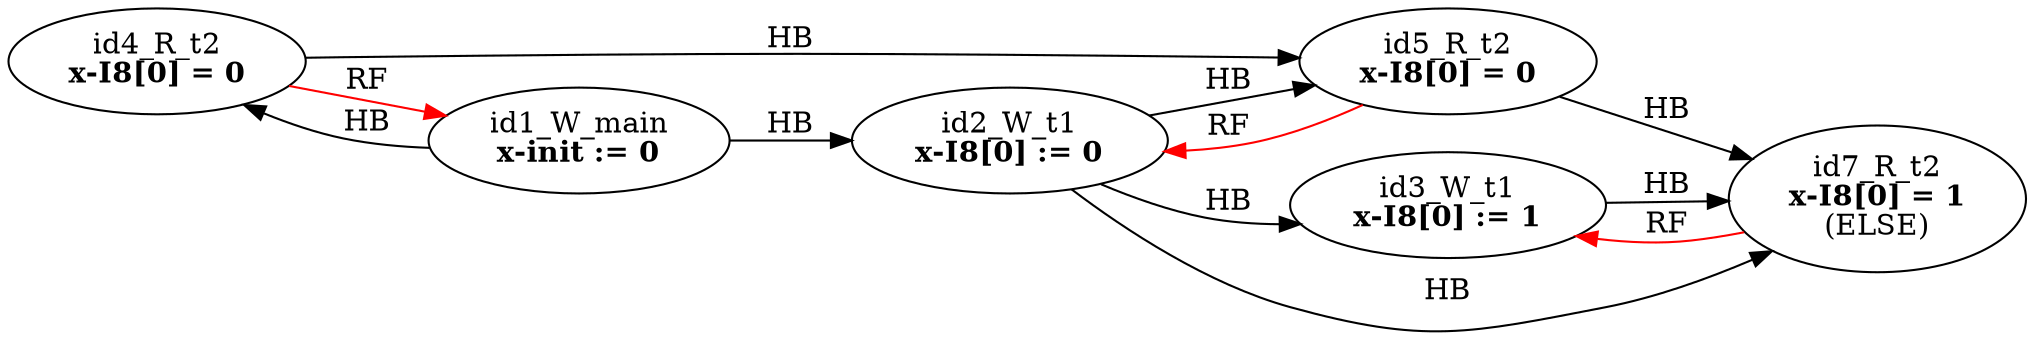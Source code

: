 digraph memory_model {
rankdir=LR;
splines=true; esep=0.5;
id2_W_t1 -> id3_W_t1 [label = "HB", color="black"];
id4_R_t2 -> id5_R_t2 [label = "HB", color="black"];
id5_R_t2 -> id7_R_t2 [label = "HB", color="black"];
id1_W_main -> id2_W_t1 [label = "HB", color="black"];
id1_W_main -> id4_R_t2 [label = "HB", color="black"];
id2_W_t1 -> id5_R_t2 [label = "HB", color="black"];
id2_W_t1 -> id7_R_t2 [label = "HB", color="black"];
id3_W_t1 -> id7_R_t2 [label = "HB", color="black"];
id4_R_t2 -> id1_W_main [label = "RF", color="red"];
id5_R_t2 -> id2_W_t1 [label = "RF", color="red"];
id7_R_t2 -> id3_W_t1 [label = "RF", color="red"];
id1_W_main [label=<id1_W_main<br/><B>x-init := 0</B>>, pos="2.5,6!"]
id2_W_t1 [label=<id2_W_t1<br/><B>x-I8[0] := 0</B>>, pos="0,4!"]
id3_W_t1 [label=<id3_W_t1<br/><B>x-I8[0] := 1</B>>, pos="0,2!"]
id4_R_t2 [label=<id4_R_t2<br/><B>x-I8[0] = 0</B>>, pos="5,4!"]
id5_R_t2 [label=<id5_R_t2<br/><B>x-I8[0] = 0</B>>, pos="5,2!"]
id7_R_t2 [label=<id7_R_t2<br/><B>x-I8[0] = 1</B><br/>(ELSE)>, pos="5,0!"]
}